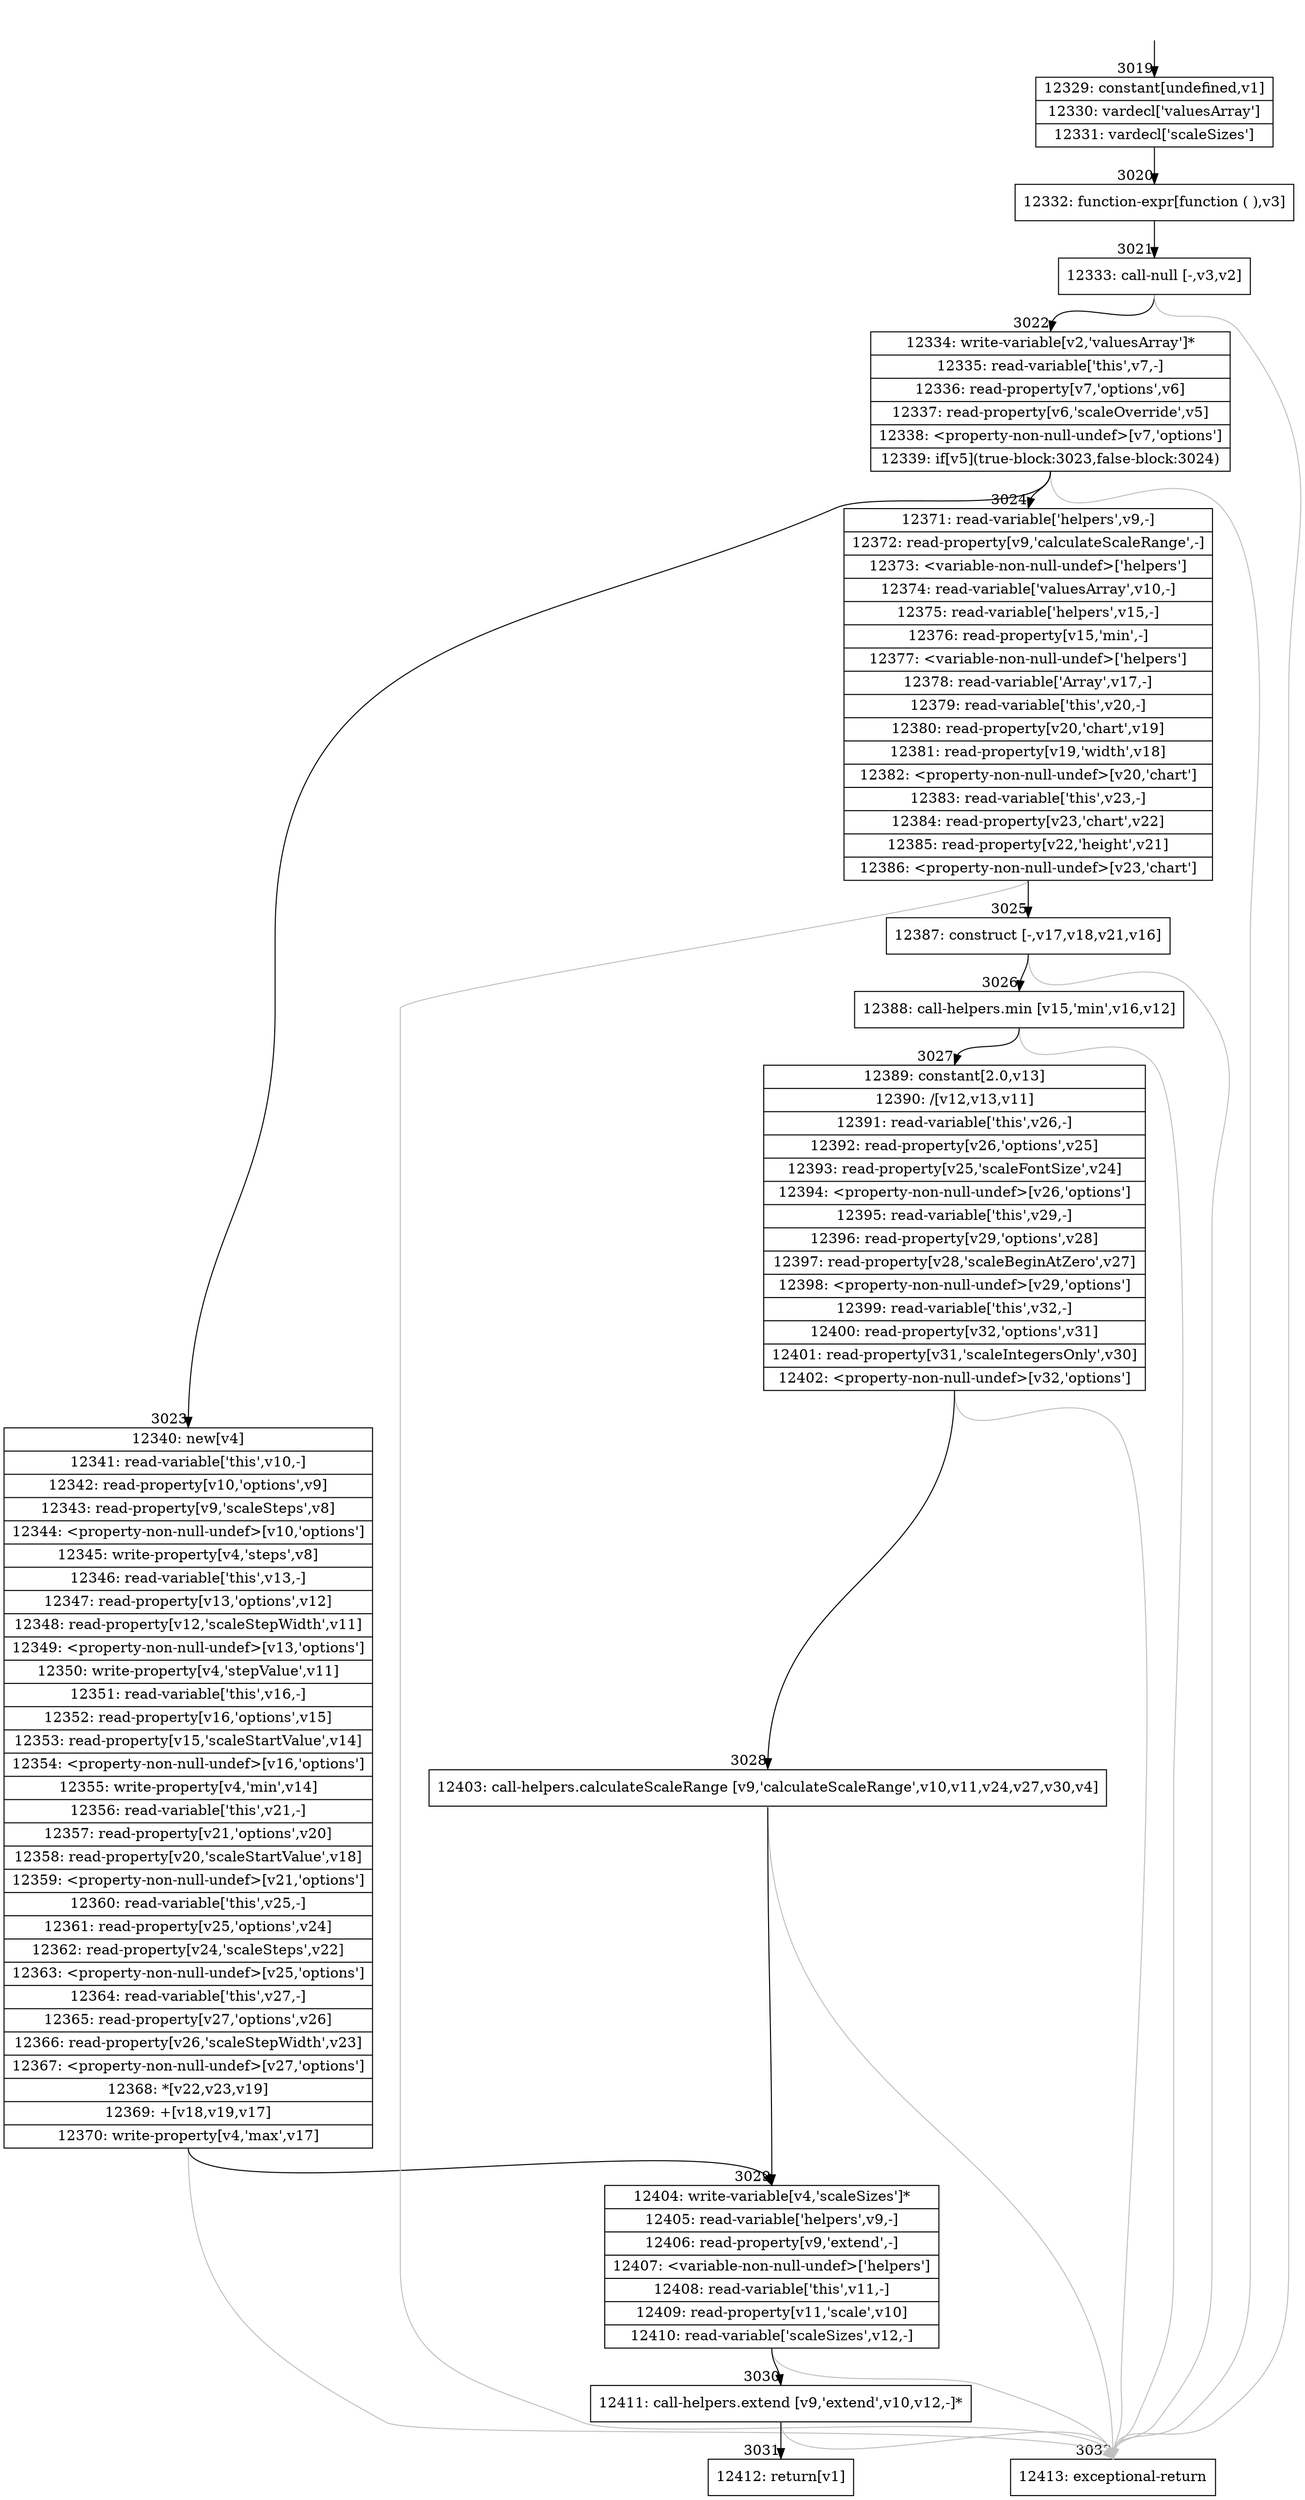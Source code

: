 digraph {
rankdir="TD"
BB_entry283[shape=none,label=""];
BB_entry283 -> BB3019 [tailport=s, headport=n, headlabel="    3019"]
BB3019 [shape=record label="{12329: constant[undefined,v1]|12330: vardecl['valuesArray']|12331: vardecl['scaleSizes']}" ] 
BB3019 -> BB3020 [tailport=s, headport=n, headlabel="      3020"]
BB3020 [shape=record label="{12332: function-expr[function ( ),v3]}" ] 
BB3020 -> BB3021 [tailport=s, headport=n, headlabel="      3021"]
BB3021 [shape=record label="{12333: call-null [-,v3,v2]}" ] 
BB3021 -> BB3022 [tailport=s, headport=n, headlabel="      3022"]
BB3021 -> BB3032 [tailport=s, headport=n, color=gray, headlabel="      3032"]
BB3022 [shape=record label="{12334: write-variable[v2,'valuesArray']*|12335: read-variable['this',v7,-]|12336: read-property[v7,'options',v6]|12337: read-property[v6,'scaleOverride',v5]|12338: \<property-non-null-undef\>[v7,'options']|12339: if[v5](true-block:3023,false-block:3024)}" ] 
BB3022 -> BB3023 [tailport=s, headport=n, headlabel="      3023"]
BB3022 -> BB3024 [tailport=s, headport=n, headlabel="      3024"]
BB3022 -> BB3032 [tailport=s, headport=n, color=gray]
BB3023 [shape=record label="{12340: new[v4]|12341: read-variable['this',v10,-]|12342: read-property[v10,'options',v9]|12343: read-property[v9,'scaleSteps',v8]|12344: \<property-non-null-undef\>[v10,'options']|12345: write-property[v4,'steps',v8]|12346: read-variable['this',v13,-]|12347: read-property[v13,'options',v12]|12348: read-property[v12,'scaleStepWidth',v11]|12349: \<property-non-null-undef\>[v13,'options']|12350: write-property[v4,'stepValue',v11]|12351: read-variable['this',v16,-]|12352: read-property[v16,'options',v15]|12353: read-property[v15,'scaleStartValue',v14]|12354: \<property-non-null-undef\>[v16,'options']|12355: write-property[v4,'min',v14]|12356: read-variable['this',v21,-]|12357: read-property[v21,'options',v20]|12358: read-property[v20,'scaleStartValue',v18]|12359: \<property-non-null-undef\>[v21,'options']|12360: read-variable['this',v25,-]|12361: read-property[v25,'options',v24]|12362: read-property[v24,'scaleSteps',v22]|12363: \<property-non-null-undef\>[v25,'options']|12364: read-variable['this',v27,-]|12365: read-property[v27,'options',v26]|12366: read-property[v26,'scaleStepWidth',v23]|12367: \<property-non-null-undef\>[v27,'options']|12368: *[v22,v23,v19]|12369: +[v18,v19,v17]|12370: write-property[v4,'max',v17]}" ] 
BB3023 -> BB3029 [tailport=s, headport=n, headlabel="      3029"]
BB3023 -> BB3032 [tailport=s, headport=n, color=gray]
BB3024 [shape=record label="{12371: read-variable['helpers',v9,-]|12372: read-property[v9,'calculateScaleRange',-]|12373: \<variable-non-null-undef\>['helpers']|12374: read-variable['valuesArray',v10,-]|12375: read-variable['helpers',v15,-]|12376: read-property[v15,'min',-]|12377: \<variable-non-null-undef\>['helpers']|12378: read-variable['Array',v17,-]|12379: read-variable['this',v20,-]|12380: read-property[v20,'chart',v19]|12381: read-property[v19,'width',v18]|12382: \<property-non-null-undef\>[v20,'chart']|12383: read-variable['this',v23,-]|12384: read-property[v23,'chart',v22]|12385: read-property[v22,'height',v21]|12386: \<property-non-null-undef\>[v23,'chart']}" ] 
BB3024 -> BB3025 [tailport=s, headport=n, headlabel="      3025"]
BB3024 -> BB3032 [tailport=s, headport=n, color=gray]
BB3025 [shape=record label="{12387: construct [-,v17,v18,v21,v16]}" ] 
BB3025 -> BB3026 [tailport=s, headport=n, headlabel="      3026"]
BB3025 -> BB3032 [tailport=s, headport=n, color=gray]
BB3026 [shape=record label="{12388: call-helpers.min [v15,'min',v16,v12]}" ] 
BB3026 -> BB3027 [tailport=s, headport=n, headlabel="      3027"]
BB3026 -> BB3032 [tailport=s, headport=n, color=gray]
BB3027 [shape=record label="{12389: constant[2.0,v13]|12390: /[v12,v13,v11]|12391: read-variable['this',v26,-]|12392: read-property[v26,'options',v25]|12393: read-property[v25,'scaleFontSize',v24]|12394: \<property-non-null-undef\>[v26,'options']|12395: read-variable['this',v29,-]|12396: read-property[v29,'options',v28]|12397: read-property[v28,'scaleBeginAtZero',v27]|12398: \<property-non-null-undef\>[v29,'options']|12399: read-variable['this',v32,-]|12400: read-property[v32,'options',v31]|12401: read-property[v31,'scaleIntegersOnly',v30]|12402: \<property-non-null-undef\>[v32,'options']}" ] 
BB3027 -> BB3028 [tailport=s, headport=n, headlabel="      3028"]
BB3027 -> BB3032 [tailport=s, headport=n, color=gray]
BB3028 [shape=record label="{12403: call-helpers.calculateScaleRange [v9,'calculateScaleRange',v10,v11,v24,v27,v30,v4]}" ] 
BB3028 -> BB3029 [tailport=s, headport=n]
BB3028 -> BB3032 [tailport=s, headport=n, color=gray]
BB3029 [shape=record label="{12404: write-variable[v4,'scaleSizes']*|12405: read-variable['helpers',v9,-]|12406: read-property[v9,'extend',-]|12407: \<variable-non-null-undef\>['helpers']|12408: read-variable['this',v11,-]|12409: read-property[v11,'scale',v10]|12410: read-variable['scaleSizes',v12,-]}" ] 
BB3029 -> BB3030 [tailport=s, headport=n, headlabel="      3030"]
BB3029 -> BB3032 [tailport=s, headport=n, color=gray]
BB3030 [shape=record label="{12411: call-helpers.extend [v9,'extend',v10,v12,-]*}" ] 
BB3030 -> BB3031 [tailport=s, headport=n, headlabel="      3031"]
BB3030 -> BB3032 [tailport=s, headport=n, color=gray]
BB3031 [shape=record label="{12412: return[v1]}" ] 
BB3032 [shape=record label="{12413: exceptional-return}" ] 
//#$~ 3370
}
